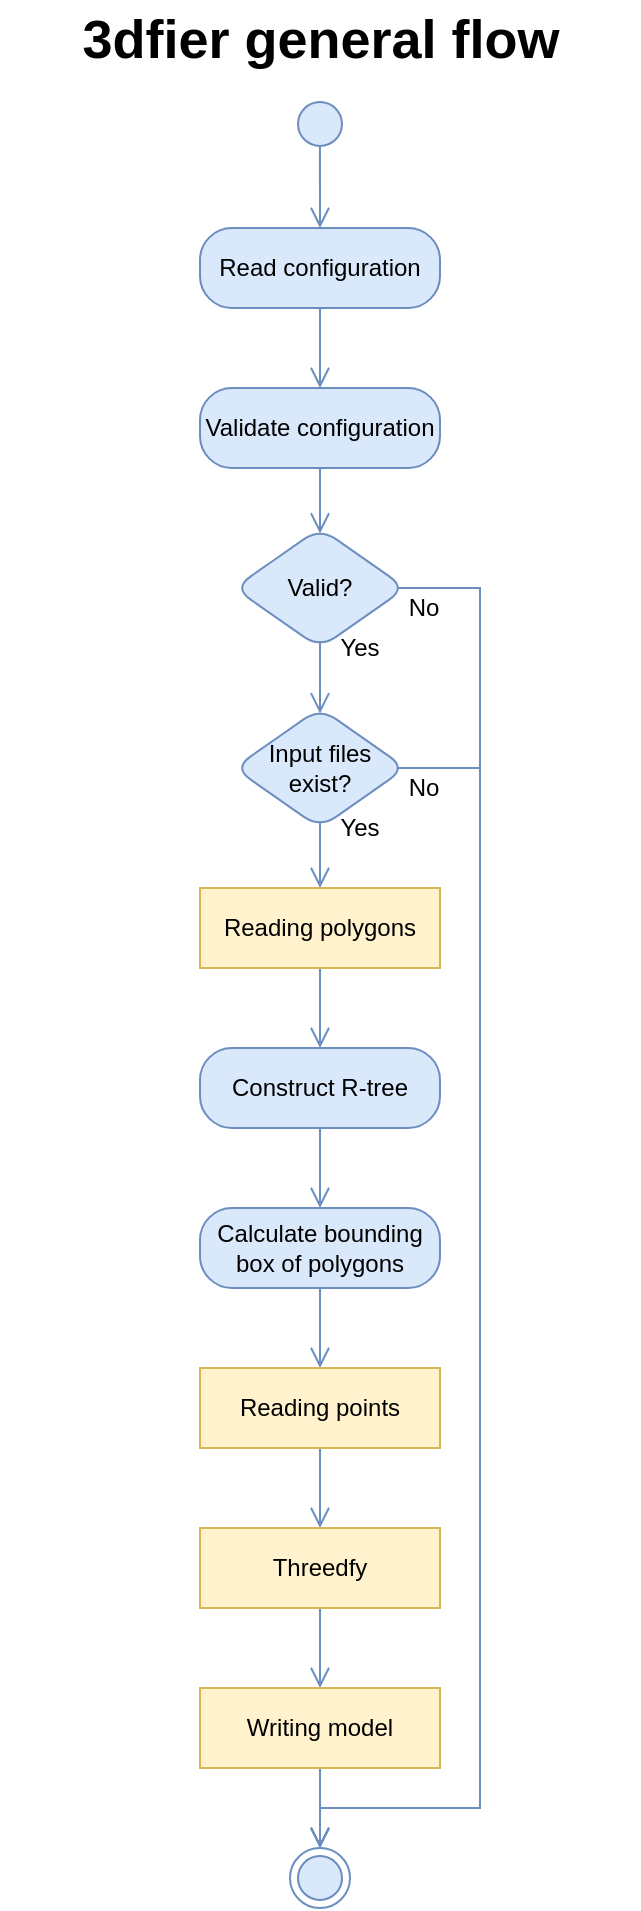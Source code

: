 <mxfile version="12.6.5" type="device"><diagram name="Page-1" id="0783ab3e-0a74-02c8-0abd-f7b4e66b4bec"><mxGraphModel dx="1086" dy="806" grid="1" gridSize="10" guides="1" tooltips="1" connect="1" arrows="1" fold="1" page="1" pageScale="1" pageWidth="850" pageHeight="1100" background="#ffffff" math="0" shadow="0"><root><mxCell id="0"/><mxCell id="1" parent="0"/><mxCell id="nnsE-_ftyDCH_wg7Bbg4-10" value="" style="ellipse;html=1;shape=startState;fillColor=#dae8fc;strokeColor=#6c8ebf;shadow=0;" parent="1" vertex="1"><mxGeometry x="405" y="63" width="30" height="30" as="geometry"/></mxCell><mxCell id="nnsE-_ftyDCH_wg7Bbg4-11" value="" style="edgeStyle=orthogonalEdgeStyle;html=1;verticalAlign=bottom;endArrow=open;endSize=8;strokeColor=#6c8ebf;fillColor=#dae8fc;shadow=0;entryX=0.5;entryY=0;entryDx=0;entryDy=0;exitX=0.499;exitY=0.881;exitDx=0;exitDy=0;rounded=0;exitPerimeter=0;" parent="1" source="nnsE-_ftyDCH_wg7Bbg4-10" target="nnsE-_ftyDCH_wg7Bbg4-13" edge="1"><mxGeometry relative="1" as="geometry"><mxPoint x="420" y="160" as="targetPoint"/><mxPoint x="420" y="110" as="sourcePoint"/></mxGeometry></mxCell><mxCell id="nnsE-_ftyDCH_wg7Bbg4-18" value="" style="edgeStyle=orthogonalEdgeStyle;rounded=0;orthogonalLoop=1;jettySize=auto;html=1;shadow=0;fontColor=#ffffff;exitX=0.5;exitY=1;exitDx=0;exitDy=0;fillColor=#dae8fc;strokeColor=#6c8ebf;endArrow=open;endFill=0;endSize=8;" parent="1" source="nnsE-_ftyDCH_wg7Bbg4-13" target="nnsE-_ftyDCH_wg7Bbg4-17" edge="1"><mxGeometry relative="1" as="geometry"/></mxCell><mxCell id="nnsE-_ftyDCH_wg7Bbg4-13" value="Read configuration" style="rounded=1;whiteSpace=wrap;html=1;arcSize=40;fillColor=#dae8fc;strokeColor=#6c8ebf;shadow=0;" parent="1" vertex="1"><mxGeometry x="360" y="130" width="120" height="40" as="geometry"/></mxCell><mxCell id="nnsE-_ftyDCH_wg7Bbg4-20" value="" style="edgeStyle=orthogonalEdgeStyle;rounded=0;orthogonalLoop=1;jettySize=auto;html=1;shadow=0;fontColor=#ffffff;entryX=0.5;entryY=0.046;entryDx=0;entryDy=0;exitX=0.5;exitY=1;exitDx=0;exitDy=0;fillColor=#dae8fc;strokeColor=#6c8ebf;endSize=8;endArrow=open;endFill=0;sourcePerimeterSpacing=0;targetPerimeterSpacing=0;startSize=6;entryPerimeter=0;" parent="1" source="nnsE-_ftyDCH_wg7Bbg4-17" target="nnsE-_ftyDCH_wg7Bbg4-65" edge="1"><mxGeometry relative="1" as="geometry"><mxPoint x="420" y="290" as="targetPoint"/></mxGeometry></mxCell><mxCell id="nnsE-_ftyDCH_wg7Bbg4-17" value="Validate configuration" style="rounded=1;whiteSpace=wrap;html=1;arcSize=40;fillColor=#dae8fc;strokeColor=#6c8ebf;shadow=0;perimeterSpacing=0;" parent="1" vertex="1"><mxGeometry x="360" y="210" width="120" height="40" as="geometry"/></mxCell><mxCell id="nnsE-_ftyDCH_wg7Bbg4-48" value="" style="edgeStyle=orthogonalEdgeStyle;rounded=0;orthogonalLoop=1;jettySize=auto;html=1;shadow=0;fontColor=#ffffff;exitX=0.5;exitY=1;exitDx=0;exitDy=0;entryX=0.5;entryY=0;entryDx=0;entryDy=0;fillColor=#dae8fc;strokeColor=#6c8ebf;endSize=8;endArrow=open;endFill=0;" parent="1" source="nnsE-_ftyDCH_wg7Bbg4-41" target="nnsE-_ftyDCH_wg7Bbg4-47" edge="1"><mxGeometry relative="1" as="geometry"/></mxCell><mxCell id="nnsE-_ftyDCH_wg7Bbg4-41" value="Reading polygons" style="rounded=0;whiteSpace=wrap;html=1;arcSize=40;fillColor=#fff2cc;strokeColor=#d6b656;shadow=0;" parent="1" vertex="1"><mxGeometry x="360" y="460" width="120" height="40" as="geometry"/></mxCell><mxCell id="nnsE-_ftyDCH_wg7Bbg4-52" value="" style="edgeStyle=orthogonalEdgeStyle;rounded=0;orthogonalLoop=1;jettySize=auto;html=1;shadow=0;fontColor=#ffffff;exitX=0.5;exitY=1;exitDx=0;exitDy=0;entryX=0.5;entryY=0;entryDx=0;entryDy=0;fillColor=#dae8fc;strokeColor=#6c8ebf;endSize=8;endArrow=open;endFill=0;" parent="1" source="nnsE-_ftyDCH_wg7Bbg4-47" target="nnsE-_ftyDCH_wg7Bbg4-51" edge="1"><mxGeometry relative="1" as="geometry"/></mxCell><mxCell id="nnsE-_ftyDCH_wg7Bbg4-47" value="Construct R-tree" style="rounded=1;whiteSpace=wrap;html=1;arcSize=40;fillColor=#dae8fc;strokeColor=#6c8ebf;shadow=0;" parent="1" vertex="1"><mxGeometry x="360" y="540" width="120" height="40" as="geometry"/></mxCell><mxCell id="nnsE-_ftyDCH_wg7Bbg4-54" value="" style="edgeStyle=orthogonalEdgeStyle;rounded=0;orthogonalLoop=1;jettySize=auto;html=1;shadow=0;fontColor=#ffffff;entryX=0.5;entryY=0;entryDx=0;entryDy=0;exitX=0.5;exitY=1;exitDx=0;exitDy=0;fillColor=#dae8fc;strokeColor=#6c8ebf;endSize=8;endArrow=open;endFill=0;" parent="1" source="nnsE-_ftyDCH_wg7Bbg4-51" target="nnsE-_ftyDCH_wg7Bbg4-53" edge="1"><mxGeometry relative="1" as="geometry"/></mxCell><mxCell id="nnsE-_ftyDCH_wg7Bbg4-51" value="Calculate bounding box of polygons" style="rounded=1;whiteSpace=wrap;html=1;arcSize=40;fillColor=#dae8fc;strokeColor=#6c8ebf;shadow=0;" parent="1" vertex="1"><mxGeometry x="360" y="620" width="120" height="40" as="geometry"/></mxCell><mxCell id="nnsE-_ftyDCH_wg7Bbg4-56" value="" style="edgeStyle=orthogonalEdgeStyle;rounded=0;orthogonalLoop=1;jettySize=auto;html=1;shadow=0;fontColor=#ffffff;exitX=0.5;exitY=1;exitDx=0;exitDy=0;entryX=0.5;entryY=0;entryDx=0;entryDy=0;fillColor=#dae8fc;strokeColor=#6c8ebf;endArrow=open;endFill=0;endSize=8;" parent="1" source="nnsE-_ftyDCH_wg7Bbg4-53" target="nnsE-_ftyDCH_wg7Bbg4-55" edge="1"><mxGeometry relative="1" as="geometry"/></mxCell><mxCell id="nnsE-_ftyDCH_wg7Bbg4-53" value="Reading points" style="rounded=0;whiteSpace=wrap;html=1;arcSize=40;fillColor=#fff2cc;strokeColor=#d6b656;shadow=0;" parent="1" vertex="1"><mxGeometry x="360" y="700" width="120" height="40" as="geometry"/></mxCell><mxCell id="nnsE-_ftyDCH_wg7Bbg4-58" value="" style="edgeStyle=orthogonalEdgeStyle;rounded=0;orthogonalLoop=1;jettySize=auto;html=1;shadow=0;fontColor=#ffffff;entryX=0.5;entryY=0;entryDx=0;entryDy=0;exitX=0.5;exitY=1;exitDx=0;exitDy=0;fillColor=#dae8fc;strokeColor=#6c8ebf;endArrow=open;endFill=0;endSize=8;" parent="1" source="nnsE-_ftyDCH_wg7Bbg4-55" target="nnsE-_ftyDCH_wg7Bbg4-57" edge="1"><mxGeometry relative="1" as="geometry"/></mxCell><mxCell id="nnsE-_ftyDCH_wg7Bbg4-55" value="Threedfy" style="rounded=0;whiteSpace=wrap;html=1;arcSize=40;fillColor=#fff2cc;strokeColor=#d6b656;shadow=0;" parent="1" vertex="1"><mxGeometry x="360" y="780" width="120" height="40" as="geometry"/></mxCell><mxCell id="nnsE-_ftyDCH_wg7Bbg4-70" value="" style="edgeStyle=orthogonalEdgeStyle;rounded=0;orthogonalLoop=1;jettySize=auto;html=1;shadow=0;fontColor=#ffffff;entryX=0.5;entryY=0;entryDx=0;entryDy=0;exitX=0.5;exitY=1;exitDx=0;exitDy=0;fillColor=#dae8fc;strokeColor=#6c8ebf;endArrow=open;endFill=0;endSize=8;" parent="1" source="nnsE-_ftyDCH_wg7Bbg4-57" target="nnsE-_ftyDCH_wg7Bbg4-59" edge="1"><mxGeometry relative="1" as="geometry"><mxPoint x="420" y="1010" as="targetPoint"/></mxGeometry></mxCell><mxCell id="nnsE-_ftyDCH_wg7Bbg4-57" value="Writing model" style="rounded=0;whiteSpace=wrap;html=1;arcSize=40;fillColor=#fff2cc;strokeColor=#d6b656;shadow=0;" parent="1" vertex="1"><mxGeometry x="360" y="860" width="120" height="40" as="geometry"/></mxCell><mxCell id="nnsE-_ftyDCH_wg7Bbg4-64" value="" style="edgeStyle=orthogonalEdgeStyle;rounded=0;orthogonalLoop=1;jettySize=auto;html=1;shadow=0;fontColor=#ffffff;entryX=0.5;entryY=0;entryDx=0;entryDy=0;exitX=0.951;exitY=0.5;exitDx=0;exitDy=0;fillColor=#dae8fc;strokeColor=#6c8ebf;endArrow=open;endFill=0;endSize=8;exitPerimeter=0;" parent="1" source="nnsE-_ftyDCH_wg7Bbg4-65" target="nnsE-_ftyDCH_wg7Bbg4-59" edge="1"><mxGeometry relative="1" as="geometry"><mxPoint x="595" y="760" as="targetPoint"/><Array as="points"><mxPoint x="500" y="310"/><mxPoint x="500" y="920"/><mxPoint x="420" y="920"/></Array><mxPoint x="605" y="531" as="sourcePoint"/></mxGeometry></mxCell><mxCell id="nnsE-_ftyDCH_wg7Bbg4-59" value="" style="ellipse;html=1;shape=endState;fillColor=#dae8fc;strokeColor=#6c8ebf;rounded=1;shadow=0;" parent="1" vertex="1"><mxGeometry x="405" y="940" width="30" height="30" as="geometry"/></mxCell><mxCell id="nnsE-_ftyDCH_wg7Bbg4-67" value="" style="edgeStyle=orthogonalEdgeStyle;rounded=0;orthogonalLoop=1;jettySize=auto;html=1;shadow=0;fontColor=#ffffff;entryX=0.5;entryY=0.045;entryDx=0;entryDy=0;exitX=0.5;exitY=0.958;exitDx=0;exitDy=0;fillColor=#dae8fc;strokeColor=#6c8ebf;endSize=8;endArrow=open;endFill=0;exitPerimeter=0;entryPerimeter=0;" parent="1" source="nnsE-_ftyDCH_wg7Bbg4-65" target="nnsE-_ftyDCH_wg7Bbg4-66" edge="1"><mxGeometry relative="1" as="geometry"/></mxCell><mxCell id="nnsE-_ftyDCH_wg7Bbg4-65" value="Valid?" style="rhombus;whiteSpace=wrap;html=1;fillColor=#dae8fc;strokeColor=#6c8ebf;rounded=1;shadow=0;strokeWidth=1;perimeterSpacing=0;" parent="1" vertex="1"><mxGeometry x="377" y="280" width="86" height="60" as="geometry"/></mxCell><mxCell id="nnsE-_ftyDCH_wg7Bbg4-68" value="" style="edgeStyle=orthogonalEdgeStyle;rounded=0;orthogonalLoop=1;jettySize=auto;html=1;shadow=0;fontColor=#ffffff;exitX=0.5;exitY=0.959;exitDx=0;exitDy=0;entryX=0.5;entryY=0;entryDx=0;entryDy=0;fillColor=#dae8fc;strokeColor=#6c8ebf;endSize=8;endArrow=open;endFill=0;exitPerimeter=0;" parent="1" source="nnsE-_ftyDCH_wg7Bbg4-66" target="nnsE-_ftyDCH_wg7Bbg4-41" edge="1"><mxGeometry relative="1" as="geometry"><mxPoint x="375" y="460" as="targetPoint"/></mxGeometry></mxCell><mxCell id="WbVBWCgAD47qQ1zXJMMT-3" value="" style="edgeStyle=orthogonalEdgeStyle;rounded=0;orthogonalLoop=1;jettySize=auto;html=1;fillColor=#dae8fc;strokeColor=#6c8ebf;endSize=8;endArrow=open;endFill=0;entryX=0.5;entryY=0;entryDx=0;entryDy=0;exitX=0.953;exitY=0.5;exitDx=0;exitDy=0;exitPerimeter=0;" parent="1" source="nnsE-_ftyDCH_wg7Bbg4-66" target="nnsE-_ftyDCH_wg7Bbg4-59" edge="1"><mxGeometry relative="1" as="geometry"><mxPoint x="543" y="420" as="targetPoint"/><Array as="points"><mxPoint x="500" y="400"/><mxPoint x="500" y="920"/><mxPoint x="420" y="920"/></Array></mxGeometry></mxCell><mxCell id="nnsE-_ftyDCH_wg7Bbg4-66" value="Input files exist?" style="rhombus;whiteSpace=wrap;html=1;fillColor=#dae8fc;strokeColor=#6c8ebf;rounded=1;shadow=0;" parent="1" vertex="1"><mxGeometry x="377" y="370" width="86" height="60" as="geometry"/></mxCell><mxCell id="nnsE-_ftyDCH_wg7Bbg4-71" value="3dfier general flow" style="text;strokeColor=none;fillColor=none;html=1;fontSize=27;fontStyle=1;verticalAlign=middle;align=center;rounded=0;shadow=0;" parent="1" vertex="1"><mxGeometry x="260.5" y="16" width="319" height="40" as="geometry"/></mxCell><mxCell id="FXFGbw_t0nMuJqLPaDjr-1" value="Yes" style="text;html=1;strokeColor=none;fillColor=none;align=center;verticalAlign=middle;whiteSpace=wrap;rounded=0;" parent="1" vertex="1"><mxGeometry x="420" y="330" width="40" height="20" as="geometry"/></mxCell><mxCell id="FXFGbw_t0nMuJqLPaDjr-2" value="Yes" style="text;html=1;strokeColor=none;fillColor=none;align=center;verticalAlign=middle;whiteSpace=wrap;rounded=0;" parent="1" vertex="1"><mxGeometry x="420" y="420" width="40" height="20" as="geometry"/></mxCell><mxCell id="xq1J3A5LQCNcXFltJXu9-2" value="No" style="text;html=1;strokeColor=none;fillColor=none;align=center;verticalAlign=middle;whiteSpace=wrap;rounded=0;" parent="1" vertex="1"><mxGeometry x="452" y="400" width="40" height="20" as="geometry"/></mxCell><mxCell id="xq1J3A5LQCNcXFltJXu9-3" value="No" style="text;html=1;strokeColor=none;fillColor=none;align=center;verticalAlign=middle;whiteSpace=wrap;rounded=0;" parent="1" vertex="1"><mxGeometry x="452" y="310" width="40" height="20" as="geometry"/></mxCell></root></mxGraphModel></diagram></mxfile>